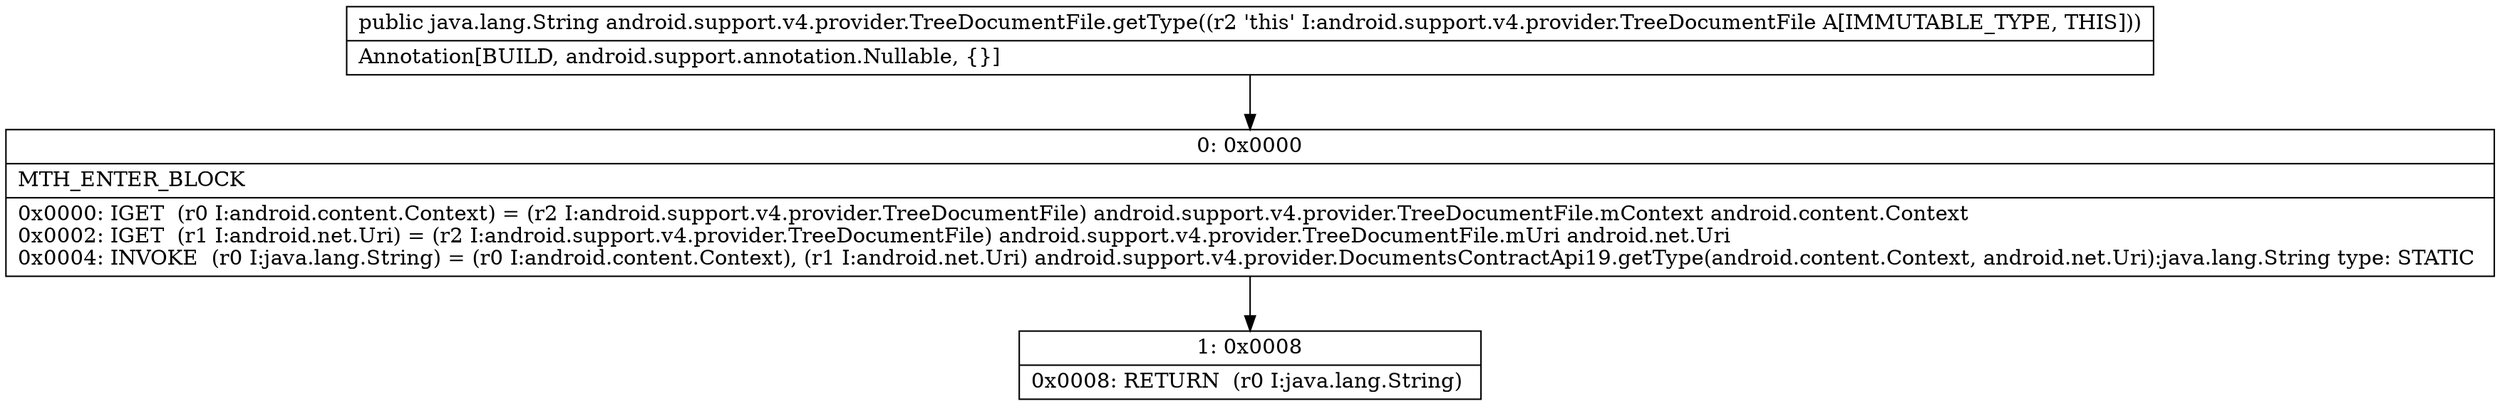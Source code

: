 digraph "CFG forandroid.support.v4.provider.TreeDocumentFile.getType()Ljava\/lang\/String;" {
Node_0 [shape=record,label="{0\:\ 0x0000|MTH_ENTER_BLOCK\l|0x0000: IGET  (r0 I:android.content.Context) = (r2 I:android.support.v4.provider.TreeDocumentFile) android.support.v4.provider.TreeDocumentFile.mContext android.content.Context \l0x0002: IGET  (r1 I:android.net.Uri) = (r2 I:android.support.v4.provider.TreeDocumentFile) android.support.v4.provider.TreeDocumentFile.mUri android.net.Uri \l0x0004: INVOKE  (r0 I:java.lang.String) = (r0 I:android.content.Context), (r1 I:android.net.Uri) android.support.v4.provider.DocumentsContractApi19.getType(android.content.Context, android.net.Uri):java.lang.String type: STATIC \l}"];
Node_1 [shape=record,label="{1\:\ 0x0008|0x0008: RETURN  (r0 I:java.lang.String) \l}"];
MethodNode[shape=record,label="{public java.lang.String android.support.v4.provider.TreeDocumentFile.getType((r2 'this' I:android.support.v4.provider.TreeDocumentFile A[IMMUTABLE_TYPE, THIS]))  | Annotation[BUILD, android.support.annotation.Nullable, \{\}]\l}"];
MethodNode -> Node_0;
Node_0 -> Node_1;
}

